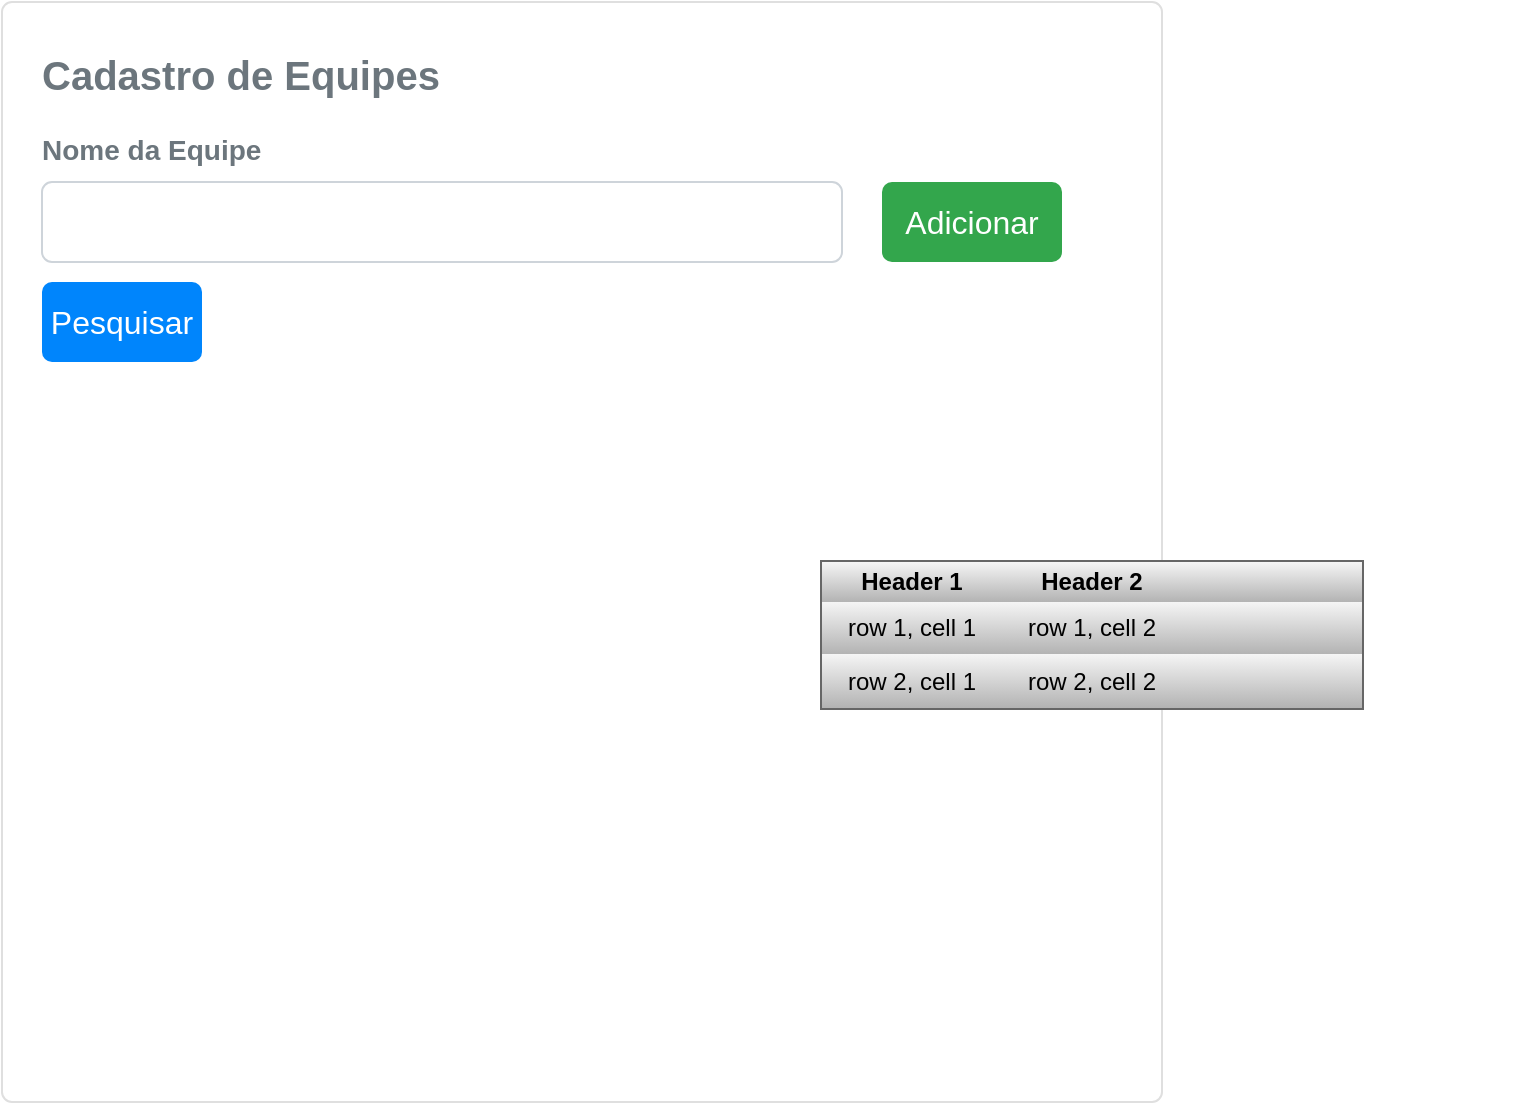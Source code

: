 <mxfile version="21.5.0" type="device">
  <diagram name="Page-1" id="c9db0220-8083-56f3-ca83-edcdcd058819">
    <mxGraphModel dx="2074" dy="756" grid="1" gridSize="10" guides="1" tooltips="1" connect="1" arrows="1" fold="1" page="1" pageScale="1.5" pageWidth="826" pageHeight="1169" background="#ffffff" math="0" shadow="0">
      <root>
        <mxCell id="0" style=";html=1;" />
        <mxCell id="1" style=";html=1;" parent="0" />
        <mxCell id="JPM-YJVF7ZxOukphyHkG-13" value="&lt;font color=&quot;#6c767d&quot;&gt;&lt;b&gt;&lt;font style=&quot;&quot;&gt;&lt;span style=&quot;font-size: 20px;&quot;&gt;Cadastro de Equipes&lt;/span&gt;&lt;br style=&quot;font-size: 10px&quot;&gt;&lt;br&gt;Nome da Equipe&lt;br&gt;&lt;/font&gt;&lt;/b&gt;&lt;/font&gt;&lt;br style=&quot;font-size: 14px&quot;&gt;" style="html=1;shadow=0;dashed=0;shape=mxgraph.bootstrap.rrect;rSize=5;strokeColor=#DFDFDF;html=1;whiteSpace=wrap;fillColor=#ffffff;fontColor=#000000;verticalAlign=top;align=left;spacing=20;fontSize=14;container=0;" vertex="1" parent="1">
          <mxGeometry x="120" y="70" width="580" height="550" as="geometry" />
        </mxCell>
        <mxCell id="JPM-YJVF7ZxOukphyHkG-17" value="" style="html=1;shadow=0;dashed=0;shape=mxgraph.bootstrap.rrect;rSize=5;strokeColor=#CED4DA;html=1;whiteSpace=wrap;fillColor=#FFFFFF;fontColor=#7D868C;align=left;spacing=15;fontSize=14;" vertex="1" parent="1">
          <mxGeometry x="140" y="160" width="400" height="40" as="geometry" />
        </mxCell>
        <mxCell id="JPM-YJVF7ZxOukphyHkG-1" value="Adicionar" style="html=1;shadow=0;dashed=0;shape=mxgraph.bootstrap.rrect;rSize=5;strokeColor=none;strokeWidth=1;fillColor=#33A64C;fontColor=#FFFFFF;whiteSpace=wrap;align=center;verticalAlign=middle;spacingLeft=0;fontStyle=0;fontSize=16;spacing=5;" vertex="1" parent="1">
          <mxGeometry x="560" y="160" width="90" height="40" as="geometry" />
        </mxCell>
        <mxCell id="JPM-YJVF7ZxOukphyHkG-22" value="Pesquisar" style="html=1;shadow=0;dashed=0;shape=mxgraph.bootstrap.rrect;rSize=5;strokeColor=none;strokeWidth=1;fillColor=#0085FC;fontColor=#FFFFFF;whiteSpace=wrap;align=center;verticalAlign=middle;spacingLeft=0;fontStyle=0;fontSize=16;spacing=5;" vertex="1" parent="1">
          <mxGeometry x="140" y="210" width="80" height="40" as="geometry" />
        </mxCell>
        <mxCell id="JPM-YJVF7ZxOukphyHkG-88" value="" style="shape=partialRectangle;html=1;whiteSpace=wrap;connectable=0;strokeColor=inherit;overflow=hidden;fillColor=none;top=0;left=0;bottom=0;right=0;pointerEvents=1;fontSize=16;fontColor=#0a0a0a;" vertex="1" parent="1">
          <mxGeometry x="700" y="330" width="187" height="40" as="geometry">
            <mxRectangle width="187" height="40" as="alternateBounds" />
          </mxGeometry>
        </mxCell>
        <mxCell id="JPM-YJVF7ZxOukphyHkG-89" value="" style="shape=partialRectangle;html=1;whiteSpace=wrap;connectable=0;strokeColor=inherit;overflow=hidden;fillColor=none;top=0;left=0;bottom=0;right=0;pointerEvents=1;fontSize=16;fontColor=#0a0a0a;" vertex="1" parent="1">
          <mxGeometry x="700" y="370" width="187" height="40" as="geometry">
            <mxRectangle width="187" height="40" as="alternateBounds" />
          </mxGeometry>
        </mxCell>
        <mxCell id="JPM-YJVF7ZxOukphyHkG-107" value="" style="shape=table;html=1;whiteSpace=wrap;startSize=0;container=1;collapsible=0;childLayout=tableLayout;strokeWidth=2;fillColor=#f5f5f5;gradientColor=#b3b3b3;strokeColor=#666666;" vertex="1" parent="1">
          <mxGeometry x="530" y="350" width="270" height="73" as="geometry" />
        </mxCell>
        <mxCell id="JPM-YJVF7ZxOukphyHkG-108" value="" style="shape=tableRow;horizontal=0;startSize=0;swimlaneHead=0;swimlaneBody=0;top=0;left=0;bottom=0;right=0;collapsible=0;dropTarget=0;fillColor=#f5f5f5;points=[[0,0.5],[1,0.5]];portConstraint=eastwest;gradientColor=#b3b3b3;strokeColor=#666666;" vertex="1" parent="JPM-YJVF7ZxOukphyHkG-107">
          <mxGeometry width="270" height="20" as="geometry" />
        </mxCell>
        <mxCell id="JPM-YJVF7ZxOukphyHkG-109" value="Header 1" style="shape=partialRectangle;html=1;whiteSpace=wrap;connectable=0;fillColor=#f5f5f5;top=0;left=0;bottom=0;right=0;overflow=hidden;fontStyle=1;gradientColor=#b3b3b3;strokeColor=#666666;" vertex="1" parent="JPM-YJVF7ZxOukphyHkG-108">
          <mxGeometry width="90" height="20" as="geometry">
            <mxRectangle width="90" height="20" as="alternateBounds" />
          </mxGeometry>
        </mxCell>
        <mxCell id="JPM-YJVF7ZxOukphyHkG-110" value="Header 2" style="shape=partialRectangle;html=1;whiteSpace=wrap;connectable=0;fillColor=#f5f5f5;top=0;left=0;bottom=0;right=0;overflow=hidden;fontStyle=1;gradientColor=#b3b3b3;strokeColor=#666666;" vertex="1" parent="JPM-YJVF7ZxOukphyHkG-108">
          <mxGeometry x="90" width="90" height="20" as="geometry">
            <mxRectangle width="90" height="20" as="alternateBounds" />
          </mxGeometry>
        </mxCell>
        <mxCell id="JPM-YJVF7ZxOukphyHkG-117" style="shape=partialRectangle;html=1;whiteSpace=wrap;connectable=0;fillColor=#f5f5f5;top=0;left=0;bottom=0;right=0;overflow=hidden;fontStyle=1;gradientColor=#b3b3b3;strokeColor=#666666;" vertex="1" parent="JPM-YJVF7ZxOukphyHkG-108">
          <mxGeometry x="180" width="90" height="20" as="geometry">
            <mxRectangle width="90" height="20" as="alternateBounds" />
          </mxGeometry>
        </mxCell>
        <mxCell id="JPM-YJVF7ZxOukphyHkG-111" value="" style="shape=tableRow;horizontal=0;startSize=0;swimlaneHead=0;swimlaneBody=0;top=0;left=0;bottom=0;right=0;collapsible=0;dropTarget=0;fillColor=#f5f5f5;points=[[0,0.5],[1,0.5]];portConstraint=eastwest;gradientColor=#b3b3b3;strokeColor=#666666;" vertex="1" parent="JPM-YJVF7ZxOukphyHkG-107">
          <mxGeometry y="20" width="270" height="26" as="geometry" />
        </mxCell>
        <mxCell id="JPM-YJVF7ZxOukphyHkG-112" value="row 1, cell 1" style="shape=partialRectangle;html=1;whiteSpace=wrap;connectable=0;fillColor=#f5f5f5;top=0;left=0;bottom=0;right=0;overflow=hidden;gradientColor=#b3b3b3;strokeColor=#666666;" vertex="1" parent="JPM-YJVF7ZxOukphyHkG-111">
          <mxGeometry width="90" height="26" as="geometry">
            <mxRectangle width="90" height="26" as="alternateBounds" />
          </mxGeometry>
        </mxCell>
        <mxCell id="JPM-YJVF7ZxOukphyHkG-113" value="row 1, cell 2" style="shape=partialRectangle;html=1;whiteSpace=wrap;connectable=0;fillColor=#f5f5f5;top=0;left=0;bottom=0;right=0;overflow=hidden;gradientColor=#b3b3b3;strokeColor=#666666;" vertex="1" parent="JPM-YJVF7ZxOukphyHkG-111">
          <mxGeometry x="90" width="90" height="26" as="geometry">
            <mxRectangle width="90" height="26" as="alternateBounds" />
          </mxGeometry>
        </mxCell>
        <mxCell id="JPM-YJVF7ZxOukphyHkG-118" style="shape=partialRectangle;html=1;whiteSpace=wrap;connectable=0;fillColor=#f5f5f5;top=0;left=0;bottom=0;right=0;overflow=hidden;gradientColor=#b3b3b3;strokeColor=#666666;" vertex="1" parent="JPM-YJVF7ZxOukphyHkG-111">
          <mxGeometry x="180" width="90" height="26" as="geometry">
            <mxRectangle width="90" height="26" as="alternateBounds" />
          </mxGeometry>
        </mxCell>
        <mxCell id="JPM-YJVF7ZxOukphyHkG-114" value="" style="shape=tableRow;horizontal=0;startSize=0;swimlaneHead=0;swimlaneBody=0;top=0;left=0;bottom=0;right=0;collapsible=0;dropTarget=0;fillColor=#f5f5f5;points=[[0,0.5],[1,0.5]];portConstraint=eastwest;gradientColor=#b3b3b3;strokeColor=#666666;" vertex="1" parent="JPM-YJVF7ZxOukphyHkG-107">
          <mxGeometry y="46" width="270" height="27" as="geometry" />
        </mxCell>
        <mxCell id="JPM-YJVF7ZxOukphyHkG-115" value="row 2, cell 1" style="shape=partialRectangle;html=1;whiteSpace=wrap;connectable=0;fillColor=#f5f5f5;top=0;left=0;bottom=0;right=0;overflow=hidden;gradientColor=#b3b3b3;strokeColor=#666666;" vertex="1" parent="JPM-YJVF7ZxOukphyHkG-114">
          <mxGeometry width="90" height="27" as="geometry">
            <mxRectangle width="90" height="27" as="alternateBounds" />
          </mxGeometry>
        </mxCell>
        <mxCell id="JPM-YJVF7ZxOukphyHkG-116" value="row 2, cell 2" style="shape=partialRectangle;html=1;whiteSpace=wrap;connectable=0;fillColor=#f5f5f5;top=0;left=0;bottom=0;right=0;overflow=hidden;gradientColor=#b3b3b3;strokeColor=#666666;" vertex="1" parent="JPM-YJVF7ZxOukphyHkG-114">
          <mxGeometry x="90" width="90" height="27" as="geometry">
            <mxRectangle width="90" height="27" as="alternateBounds" />
          </mxGeometry>
        </mxCell>
        <mxCell id="JPM-YJVF7ZxOukphyHkG-119" style="shape=partialRectangle;html=1;whiteSpace=wrap;connectable=0;fillColor=#f5f5f5;top=0;left=0;bottom=0;right=0;overflow=hidden;gradientColor=#b3b3b3;strokeColor=#666666;" vertex="1" parent="JPM-YJVF7ZxOukphyHkG-114">
          <mxGeometry x="180" width="90" height="27" as="geometry">
            <mxRectangle width="90" height="27" as="alternateBounds" />
          </mxGeometry>
        </mxCell>
      </root>
    </mxGraphModel>
  </diagram>
</mxfile>
